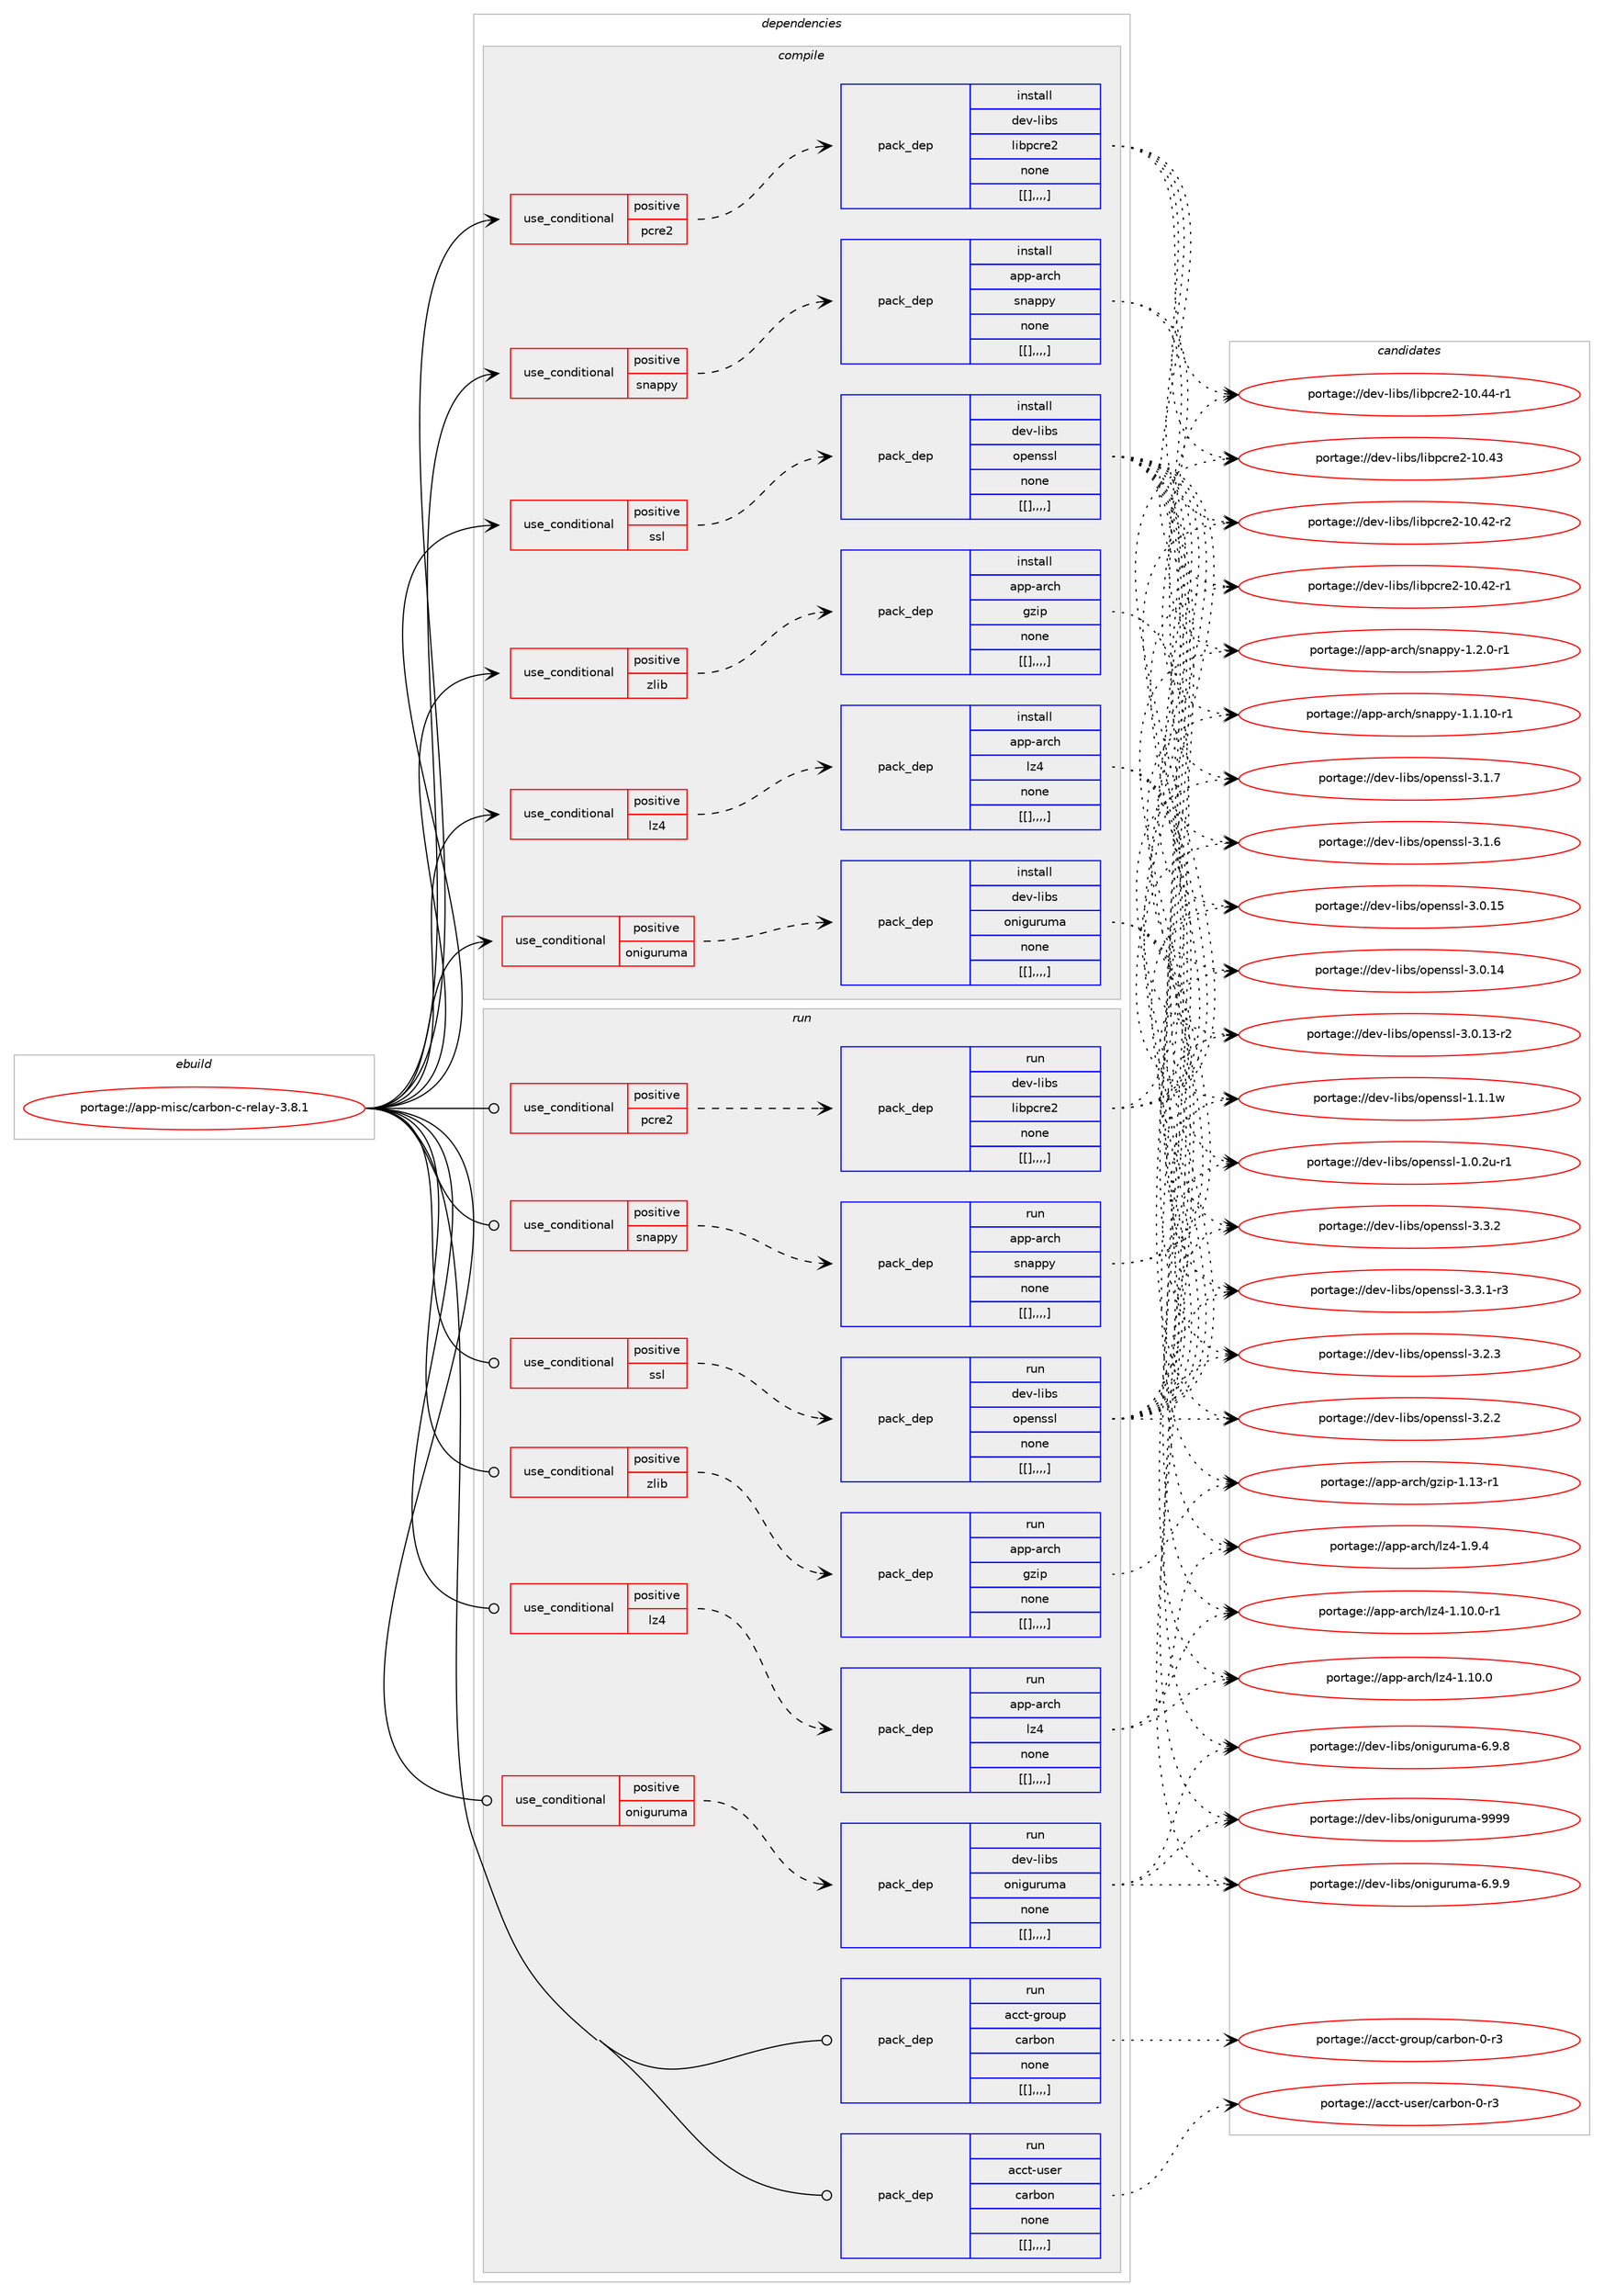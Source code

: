 digraph prolog {

# *************
# Graph options
# *************

newrank=true;
concentrate=true;
compound=true;
graph [rankdir=LR,fontname=Helvetica,fontsize=10,ranksep=1.5];#, ranksep=2.5, nodesep=0.2];
edge  [arrowhead=vee];
node  [fontname=Helvetica,fontsize=10];

# **********
# The ebuild
# **********

subgraph cluster_leftcol {
color=gray;
label=<<i>ebuild</i>>;
id [label="portage://app-misc/carbon-c-relay-3.8.1", color=red, width=4, href="../app-misc/carbon-c-relay-3.8.1.svg"];
}

# ****************
# The dependencies
# ****************

subgraph cluster_midcol {
color=gray;
label=<<i>dependencies</i>>;
subgraph cluster_compile {
fillcolor="#eeeeee";
style=filled;
label=<<i>compile</i>>;
subgraph cond11960 {
dependency40665 [label=<<TABLE BORDER="0" CELLBORDER="1" CELLSPACING="0" CELLPADDING="4"><TR><TD ROWSPAN="3" CELLPADDING="10">use_conditional</TD></TR><TR><TD>positive</TD></TR><TR><TD>lz4</TD></TR></TABLE>>, shape=none, color=red];
subgraph pack28317 {
dependency40666 [label=<<TABLE BORDER="0" CELLBORDER="1" CELLSPACING="0" CELLPADDING="4" WIDTH="220"><TR><TD ROWSPAN="6" CELLPADDING="30">pack_dep</TD></TR><TR><TD WIDTH="110">install</TD></TR><TR><TD>app-arch</TD></TR><TR><TD>lz4</TD></TR><TR><TD>none</TD></TR><TR><TD>[[],,,,]</TD></TR></TABLE>>, shape=none, color=blue];
}
dependency40665:e -> dependency40666:w [weight=20,style="dashed",arrowhead="vee"];
}
id:e -> dependency40665:w [weight=20,style="solid",arrowhead="vee"];
subgraph cond11961 {
dependency40667 [label=<<TABLE BORDER="0" CELLBORDER="1" CELLSPACING="0" CELLPADDING="4"><TR><TD ROWSPAN="3" CELLPADDING="10">use_conditional</TD></TR><TR><TD>positive</TD></TR><TR><TD>oniguruma</TD></TR></TABLE>>, shape=none, color=red];
subgraph pack28318 {
dependency40668 [label=<<TABLE BORDER="0" CELLBORDER="1" CELLSPACING="0" CELLPADDING="4" WIDTH="220"><TR><TD ROWSPAN="6" CELLPADDING="30">pack_dep</TD></TR><TR><TD WIDTH="110">install</TD></TR><TR><TD>dev-libs</TD></TR><TR><TD>oniguruma</TD></TR><TR><TD>none</TD></TR><TR><TD>[[],,,,]</TD></TR></TABLE>>, shape=none, color=blue];
}
dependency40667:e -> dependency40668:w [weight=20,style="dashed",arrowhead="vee"];
}
id:e -> dependency40667:w [weight=20,style="solid",arrowhead="vee"];
subgraph cond11962 {
dependency40669 [label=<<TABLE BORDER="0" CELLBORDER="1" CELLSPACING="0" CELLPADDING="4"><TR><TD ROWSPAN="3" CELLPADDING="10">use_conditional</TD></TR><TR><TD>positive</TD></TR><TR><TD>pcre2</TD></TR></TABLE>>, shape=none, color=red];
subgraph pack28319 {
dependency40670 [label=<<TABLE BORDER="0" CELLBORDER="1" CELLSPACING="0" CELLPADDING="4" WIDTH="220"><TR><TD ROWSPAN="6" CELLPADDING="30">pack_dep</TD></TR><TR><TD WIDTH="110">install</TD></TR><TR><TD>dev-libs</TD></TR><TR><TD>libpcre2</TD></TR><TR><TD>none</TD></TR><TR><TD>[[],,,,]</TD></TR></TABLE>>, shape=none, color=blue];
}
dependency40669:e -> dependency40670:w [weight=20,style="dashed",arrowhead="vee"];
}
id:e -> dependency40669:w [weight=20,style="solid",arrowhead="vee"];
subgraph cond11963 {
dependency40671 [label=<<TABLE BORDER="0" CELLBORDER="1" CELLSPACING="0" CELLPADDING="4"><TR><TD ROWSPAN="3" CELLPADDING="10">use_conditional</TD></TR><TR><TD>positive</TD></TR><TR><TD>snappy</TD></TR></TABLE>>, shape=none, color=red];
subgraph pack28320 {
dependency40672 [label=<<TABLE BORDER="0" CELLBORDER="1" CELLSPACING="0" CELLPADDING="4" WIDTH="220"><TR><TD ROWSPAN="6" CELLPADDING="30">pack_dep</TD></TR><TR><TD WIDTH="110">install</TD></TR><TR><TD>app-arch</TD></TR><TR><TD>snappy</TD></TR><TR><TD>none</TD></TR><TR><TD>[[],,,,]</TD></TR></TABLE>>, shape=none, color=blue];
}
dependency40671:e -> dependency40672:w [weight=20,style="dashed",arrowhead="vee"];
}
id:e -> dependency40671:w [weight=20,style="solid",arrowhead="vee"];
subgraph cond11964 {
dependency40673 [label=<<TABLE BORDER="0" CELLBORDER="1" CELLSPACING="0" CELLPADDING="4"><TR><TD ROWSPAN="3" CELLPADDING="10">use_conditional</TD></TR><TR><TD>positive</TD></TR><TR><TD>ssl</TD></TR></TABLE>>, shape=none, color=red];
subgraph pack28321 {
dependency40674 [label=<<TABLE BORDER="0" CELLBORDER="1" CELLSPACING="0" CELLPADDING="4" WIDTH="220"><TR><TD ROWSPAN="6" CELLPADDING="30">pack_dep</TD></TR><TR><TD WIDTH="110">install</TD></TR><TR><TD>dev-libs</TD></TR><TR><TD>openssl</TD></TR><TR><TD>none</TD></TR><TR><TD>[[],,,,]</TD></TR></TABLE>>, shape=none, color=blue];
}
dependency40673:e -> dependency40674:w [weight=20,style="dashed",arrowhead="vee"];
}
id:e -> dependency40673:w [weight=20,style="solid",arrowhead="vee"];
subgraph cond11965 {
dependency40675 [label=<<TABLE BORDER="0" CELLBORDER="1" CELLSPACING="0" CELLPADDING="4"><TR><TD ROWSPAN="3" CELLPADDING="10">use_conditional</TD></TR><TR><TD>positive</TD></TR><TR><TD>zlib</TD></TR></TABLE>>, shape=none, color=red];
subgraph pack28322 {
dependency40676 [label=<<TABLE BORDER="0" CELLBORDER="1" CELLSPACING="0" CELLPADDING="4" WIDTH="220"><TR><TD ROWSPAN="6" CELLPADDING="30">pack_dep</TD></TR><TR><TD WIDTH="110">install</TD></TR><TR><TD>app-arch</TD></TR><TR><TD>gzip</TD></TR><TR><TD>none</TD></TR><TR><TD>[[],,,,]</TD></TR></TABLE>>, shape=none, color=blue];
}
dependency40675:e -> dependency40676:w [weight=20,style="dashed",arrowhead="vee"];
}
id:e -> dependency40675:w [weight=20,style="solid",arrowhead="vee"];
}
subgraph cluster_compileandrun {
fillcolor="#eeeeee";
style=filled;
label=<<i>compile and run</i>>;
}
subgraph cluster_run {
fillcolor="#eeeeee";
style=filled;
label=<<i>run</i>>;
subgraph cond11966 {
dependency40677 [label=<<TABLE BORDER="0" CELLBORDER="1" CELLSPACING="0" CELLPADDING="4"><TR><TD ROWSPAN="3" CELLPADDING="10">use_conditional</TD></TR><TR><TD>positive</TD></TR><TR><TD>lz4</TD></TR></TABLE>>, shape=none, color=red];
subgraph pack28323 {
dependency40678 [label=<<TABLE BORDER="0" CELLBORDER="1" CELLSPACING="0" CELLPADDING="4" WIDTH="220"><TR><TD ROWSPAN="6" CELLPADDING="30">pack_dep</TD></TR><TR><TD WIDTH="110">run</TD></TR><TR><TD>app-arch</TD></TR><TR><TD>lz4</TD></TR><TR><TD>none</TD></TR><TR><TD>[[],,,,]</TD></TR></TABLE>>, shape=none, color=blue];
}
dependency40677:e -> dependency40678:w [weight=20,style="dashed",arrowhead="vee"];
}
id:e -> dependency40677:w [weight=20,style="solid",arrowhead="odot"];
subgraph cond11967 {
dependency40679 [label=<<TABLE BORDER="0" CELLBORDER="1" CELLSPACING="0" CELLPADDING="4"><TR><TD ROWSPAN="3" CELLPADDING="10">use_conditional</TD></TR><TR><TD>positive</TD></TR><TR><TD>oniguruma</TD></TR></TABLE>>, shape=none, color=red];
subgraph pack28324 {
dependency40680 [label=<<TABLE BORDER="0" CELLBORDER="1" CELLSPACING="0" CELLPADDING="4" WIDTH="220"><TR><TD ROWSPAN="6" CELLPADDING="30">pack_dep</TD></TR><TR><TD WIDTH="110">run</TD></TR><TR><TD>dev-libs</TD></TR><TR><TD>oniguruma</TD></TR><TR><TD>none</TD></TR><TR><TD>[[],,,,]</TD></TR></TABLE>>, shape=none, color=blue];
}
dependency40679:e -> dependency40680:w [weight=20,style="dashed",arrowhead="vee"];
}
id:e -> dependency40679:w [weight=20,style="solid",arrowhead="odot"];
subgraph cond11968 {
dependency40681 [label=<<TABLE BORDER="0" CELLBORDER="1" CELLSPACING="0" CELLPADDING="4"><TR><TD ROWSPAN="3" CELLPADDING="10">use_conditional</TD></TR><TR><TD>positive</TD></TR><TR><TD>pcre2</TD></TR></TABLE>>, shape=none, color=red];
subgraph pack28325 {
dependency40682 [label=<<TABLE BORDER="0" CELLBORDER="1" CELLSPACING="0" CELLPADDING="4" WIDTH="220"><TR><TD ROWSPAN="6" CELLPADDING="30">pack_dep</TD></TR><TR><TD WIDTH="110">run</TD></TR><TR><TD>dev-libs</TD></TR><TR><TD>libpcre2</TD></TR><TR><TD>none</TD></TR><TR><TD>[[],,,,]</TD></TR></TABLE>>, shape=none, color=blue];
}
dependency40681:e -> dependency40682:w [weight=20,style="dashed",arrowhead="vee"];
}
id:e -> dependency40681:w [weight=20,style="solid",arrowhead="odot"];
subgraph cond11969 {
dependency40683 [label=<<TABLE BORDER="0" CELLBORDER="1" CELLSPACING="0" CELLPADDING="4"><TR><TD ROWSPAN="3" CELLPADDING="10">use_conditional</TD></TR><TR><TD>positive</TD></TR><TR><TD>snappy</TD></TR></TABLE>>, shape=none, color=red];
subgraph pack28326 {
dependency40684 [label=<<TABLE BORDER="0" CELLBORDER="1" CELLSPACING="0" CELLPADDING="4" WIDTH="220"><TR><TD ROWSPAN="6" CELLPADDING="30">pack_dep</TD></TR><TR><TD WIDTH="110">run</TD></TR><TR><TD>app-arch</TD></TR><TR><TD>snappy</TD></TR><TR><TD>none</TD></TR><TR><TD>[[],,,,]</TD></TR></TABLE>>, shape=none, color=blue];
}
dependency40683:e -> dependency40684:w [weight=20,style="dashed",arrowhead="vee"];
}
id:e -> dependency40683:w [weight=20,style="solid",arrowhead="odot"];
subgraph cond11970 {
dependency40685 [label=<<TABLE BORDER="0" CELLBORDER="1" CELLSPACING="0" CELLPADDING="4"><TR><TD ROWSPAN="3" CELLPADDING="10">use_conditional</TD></TR><TR><TD>positive</TD></TR><TR><TD>ssl</TD></TR></TABLE>>, shape=none, color=red];
subgraph pack28327 {
dependency40686 [label=<<TABLE BORDER="0" CELLBORDER="1" CELLSPACING="0" CELLPADDING="4" WIDTH="220"><TR><TD ROWSPAN="6" CELLPADDING="30">pack_dep</TD></TR><TR><TD WIDTH="110">run</TD></TR><TR><TD>dev-libs</TD></TR><TR><TD>openssl</TD></TR><TR><TD>none</TD></TR><TR><TD>[[],,,,]</TD></TR></TABLE>>, shape=none, color=blue];
}
dependency40685:e -> dependency40686:w [weight=20,style="dashed",arrowhead="vee"];
}
id:e -> dependency40685:w [weight=20,style="solid",arrowhead="odot"];
subgraph cond11971 {
dependency40687 [label=<<TABLE BORDER="0" CELLBORDER="1" CELLSPACING="0" CELLPADDING="4"><TR><TD ROWSPAN="3" CELLPADDING="10">use_conditional</TD></TR><TR><TD>positive</TD></TR><TR><TD>zlib</TD></TR></TABLE>>, shape=none, color=red];
subgraph pack28328 {
dependency40688 [label=<<TABLE BORDER="0" CELLBORDER="1" CELLSPACING="0" CELLPADDING="4" WIDTH="220"><TR><TD ROWSPAN="6" CELLPADDING="30">pack_dep</TD></TR><TR><TD WIDTH="110">run</TD></TR><TR><TD>app-arch</TD></TR><TR><TD>gzip</TD></TR><TR><TD>none</TD></TR><TR><TD>[[],,,,]</TD></TR></TABLE>>, shape=none, color=blue];
}
dependency40687:e -> dependency40688:w [weight=20,style="dashed",arrowhead="vee"];
}
id:e -> dependency40687:w [weight=20,style="solid",arrowhead="odot"];
subgraph pack28329 {
dependency40689 [label=<<TABLE BORDER="0" CELLBORDER="1" CELLSPACING="0" CELLPADDING="4" WIDTH="220"><TR><TD ROWSPAN="6" CELLPADDING="30">pack_dep</TD></TR><TR><TD WIDTH="110">run</TD></TR><TR><TD>acct-group</TD></TR><TR><TD>carbon</TD></TR><TR><TD>none</TD></TR><TR><TD>[[],,,,]</TD></TR></TABLE>>, shape=none, color=blue];
}
id:e -> dependency40689:w [weight=20,style="solid",arrowhead="odot"];
subgraph pack28330 {
dependency40690 [label=<<TABLE BORDER="0" CELLBORDER="1" CELLSPACING="0" CELLPADDING="4" WIDTH="220"><TR><TD ROWSPAN="6" CELLPADDING="30">pack_dep</TD></TR><TR><TD WIDTH="110">run</TD></TR><TR><TD>acct-user</TD></TR><TR><TD>carbon</TD></TR><TR><TD>none</TD></TR><TR><TD>[[],,,,]</TD></TR></TABLE>>, shape=none, color=blue];
}
id:e -> dependency40690:w [weight=20,style="solid",arrowhead="odot"];
}
}

# **************
# The candidates
# **************

subgraph cluster_choices {
rank=same;
color=gray;
label=<<i>candidates</i>>;

subgraph choice28317 {
color=black;
nodesep=1;
choice971121124597114991044710812252454946494846484511449 [label="portage://app-arch/lz4-1.10.0-r1", color=red, width=4,href="../app-arch/lz4-1.10.0-r1.svg"];
choice97112112459711499104471081225245494649484648 [label="portage://app-arch/lz4-1.10.0", color=red, width=4,href="../app-arch/lz4-1.10.0.svg"];
choice971121124597114991044710812252454946574652 [label="portage://app-arch/lz4-1.9.4", color=red, width=4,href="../app-arch/lz4-1.9.4.svg"];
dependency40666:e -> choice971121124597114991044710812252454946494846484511449:w [style=dotted,weight="100"];
dependency40666:e -> choice97112112459711499104471081225245494649484648:w [style=dotted,weight="100"];
dependency40666:e -> choice971121124597114991044710812252454946574652:w [style=dotted,weight="100"];
}
subgraph choice28318 {
color=black;
nodesep=1;
choice100101118451081059811547111110105103117114117109974557575757 [label="portage://dev-libs/oniguruma-9999", color=red, width=4,href="../dev-libs/oniguruma-9999.svg"];
choice10010111845108105981154711111010510311711411710997455446574657 [label="portage://dev-libs/oniguruma-6.9.9", color=red, width=4,href="../dev-libs/oniguruma-6.9.9.svg"];
choice10010111845108105981154711111010510311711411710997455446574656 [label="portage://dev-libs/oniguruma-6.9.8", color=red, width=4,href="../dev-libs/oniguruma-6.9.8.svg"];
dependency40668:e -> choice100101118451081059811547111110105103117114117109974557575757:w [style=dotted,weight="100"];
dependency40668:e -> choice10010111845108105981154711111010510311711411710997455446574657:w [style=dotted,weight="100"];
dependency40668:e -> choice10010111845108105981154711111010510311711411710997455446574656:w [style=dotted,weight="100"];
}
subgraph choice28319 {
color=black;
nodesep=1;
choice1001011184510810598115471081059811299114101504549484652524511449 [label="portage://dev-libs/libpcre2-10.44-r1", color=red, width=4,href="../dev-libs/libpcre2-10.44-r1.svg"];
choice100101118451081059811547108105981129911410150454948465251 [label="portage://dev-libs/libpcre2-10.43", color=red, width=4,href="../dev-libs/libpcre2-10.43.svg"];
choice1001011184510810598115471081059811299114101504549484652504511450 [label="portage://dev-libs/libpcre2-10.42-r2", color=red, width=4,href="../dev-libs/libpcre2-10.42-r2.svg"];
choice1001011184510810598115471081059811299114101504549484652504511449 [label="portage://dev-libs/libpcre2-10.42-r1", color=red, width=4,href="../dev-libs/libpcre2-10.42-r1.svg"];
dependency40670:e -> choice1001011184510810598115471081059811299114101504549484652524511449:w [style=dotted,weight="100"];
dependency40670:e -> choice100101118451081059811547108105981129911410150454948465251:w [style=dotted,weight="100"];
dependency40670:e -> choice1001011184510810598115471081059811299114101504549484652504511450:w [style=dotted,weight="100"];
dependency40670:e -> choice1001011184510810598115471081059811299114101504549484652504511449:w [style=dotted,weight="100"];
}
subgraph choice28320 {
color=black;
nodesep=1;
choice9711211245971149910447115110971121121214549465046484511449 [label="portage://app-arch/snappy-1.2.0-r1", color=red, width=4,href="../app-arch/snappy-1.2.0-r1.svg"];
choice971121124597114991044711511097112112121454946494649484511449 [label="portage://app-arch/snappy-1.1.10-r1", color=red, width=4,href="../app-arch/snappy-1.1.10-r1.svg"];
dependency40672:e -> choice9711211245971149910447115110971121121214549465046484511449:w [style=dotted,weight="100"];
dependency40672:e -> choice971121124597114991044711511097112112121454946494649484511449:w [style=dotted,weight="100"];
}
subgraph choice28321 {
color=black;
nodesep=1;
choice100101118451081059811547111112101110115115108455146514650 [label="portage://dev-libs/openssl-3.3.2", color=red, width=4,href="../dev-libs/openssl-3.3.2.svg"];
choice1001011184510810598115471111121011101151151084551465146494511451 [label="portage://dev-libs/openssl-3.3.1-r3", color=red, width=4,href="../dev-libs/openssl-3.3.1-r3.svg"];
choice100101118451081059811547111112101110115115108455146504651 [label="portage://dev-libs/openssl-3.2.3", color=red, width=4,href="../dev-libs/openssl-3.2.3.svg"];
choice100101118451081059811547111112101110115115108455146504650 [label="portage://dev-libs/openssl-3.2.2", color=red, width=4,href="../dev-libs/openssl-3.2.2.svg"];
choice100101118451081059811547111112101110115115108455146494655 [label="portage://dev-libs/openssl-3.1.7", color=red, width=4,href="../dev-libs/openssl-3.1.7.svg"];
choice100101118451081059811547111112101110115115108455146494654 [label="portage://dev-libs/openssl-3.1.6", color=red, width=4,href="../dev-libs/openssl-3.1.6.svg"];
choice10010111845108105981154711111210111011511510845514648464953 [label="portage://dev-libs/openssl-3.0.15", color=red, width=4,href="../dev-libs/openssl-3.0.15.svg"];
choice10010111845108105981154711111210111011511510845514648464952 [label="portage://dev-libs/openssl-3.0.14", color=red, width=4,href="../dev-libs/openssl-3.0.14.svg"];
choice100101118451081059811547111112101110115115108455146484649514511450 [label="portage://dev-libs/openssl-3.0.13-r2", color=red, width=4,href="../dev-libs/openssl-3.0.13-r2.svg"];
choice100101118451081059811547111112101110115115108454946494649119 [label="portage://dev-libs/openssl-1.1.1w", color=red, width=4,href="../dev-libs/openssl-1.1.1w.svg"];
choice1001011184510810598115471111121011101151151084549464846501174511449 [label="portage://dev-libs/openssl-1.0.2u-r1", color=red, width=4,href="../dev-libs/openssl-1.0.2u-r1.svg"];
dependency40674:e -> choice100101118451081059811547111112101110115115108455146514650:w [style=dotted,weight="100"];
dependency40674:e -> choice1001011184510810598115471111121011101151151084551465146494511451:w [style=dotted,weight="100"];
dependency40674:e -> choice100101118451081059811547111112101110115115108455146504651:w [style=dotted,weight="100"];
dependency40674:e -> choice100101118451081059811547111112101110115115108455146504650:w [style=dotted,weight="100"];
dependency40674:e -> choice100101118451081059811547111112101110115115108455146494655:w [style=dotted,weight="100"];
dependency40674:e -> choice100101118451081059811547111112101110115115108455146494654:w [style=dotted,weight="100"];
dependency40674:e -> choice10010111845108105981154711111210111011511510845514648464953:w [style=dotted,weight="100"];
dependency40674:e -> choice10010111845108105981154711111210111011511510845514648464952:w [style=dotted,weight="100"];
dependency40674:e -> choice100101118451081059811547111112101110115115108455146484649514511450:w [style=dotted,weight="100"];
dependency40674:e -> choice100101118451081059811547111112101110115115108454946494649119:w [style=dotted,weight="100"];
dependency40674:e -> choice1001011184510810598115471111121011101151151084549464846501174511449:w [style=dotted,weight="100"];
}
subgraph choice28322 {
color=black;
nodesep=1;
choice971121124597114991044710312210511245494649514511449 [label="portage://app-arch/gzip-1.13-r1", color=red, width=4,href="../app-arch/gzip-1.13-r1.svg"];
dependency40676:e -> choice971121124597114991044710312210511245494649514511449:w [style=dotted,weight="100"];
}
subgraph choice28323 {
color=black;
nodesep=1;
choice971121124597114991044710812252454946494846484511449 [label="portage://app-arch/lz4-1.10.0-r1", color=red, width=4,href="../app-arch/lz4-1.10.0-r1.svg"];
choice97112112459711499104471081225245494649484648 [label="portage://app-arch/lz4-1.10.0", color=red, width=4,href="../app-arch/lz4-1.10.0.svg"];
choice971121124597114991044710812252454946574652 [label="portage://app-arch/lz4-1.9.4", color=red, width=4,href="../app-arch/lz4-1.9.4.svg"];
dependency40678:e -> choice971121124597114991044710812252454946494846484511449:w [style=dotted,weight="100"];
dependency40678:e -> choice97112112459711499104471081225245494649484648:w [style=dotted,weight="100"];
dependency40678:e -> choice971121124597114991044710812252454946574652:w [style=dotted,weight="100"];
}
subgraph choice28324 {
color=black;
nodesep=1;
choice100101118451081059811547111110105103117114117109974557575757 [label="portage://dev-libs/oniguruma-9999", color=red, width=4,href="../dev-libs/oniguruma-9999.svg"];
choice10010111845108105981154711111010510311711411710997455446574657 [label="portage://dev-libs/oniguruma-6.9.9", color=red, width=4,href="../dev-libs/oniguruma-6.9.9.svg"];
choice10010111845108105981154711111010510311711411710997455446574656 [label="portage://dev-libs/oniguruma-6.9.8", color=red, width=4,href="../dev-libs/oniguruma-6.9.8.svg"];
dependency40680:e -> choice100101118451081059811547111110105103117114117109974557575757:w [style=dotted,weight="100"];
dependency40680:e -> choice10010111845108105981154711111010510311711411710997455446574657:w [style=dotted,weight="100"];
dependency40680:e -> choice10010111845108105981154711111010510311711411710997455446574656:w [style=dotted,weight="100"];
}
subgraph choice28325 {
color=black;
nodesep=1;
choice1001011184510810598115471081059811299114101504549484652524511449 [label="portage://dev-libs/libpcre2-10.44-r1", color=red, width=4,href="../dev-libs/libpcre2-10.44-r1.svg"];
choice100101118451081059811547108105981129911410150454948465251 [label="portage://dev-libs/libpcre2-10.43", color=red, width=4,href="../dev-libs/libpcre2-10.43.svg"];
choice1001011184510810598115471081059811299114101504549484652504511450 [label="portage://dev-libs/libpcre2-10.42-r2", color=red, width=4,href="../dev-libs/libpcre2-10.42-r2.svg"];
choice1001011184510810598115471081059811299114101504549484652504511449 [label="portage://dev-libs/libpcre2-10.42-r1", color=red, width=4,href="../dev-libs/libpcre2-10.42-r1.svg"];
dependency40682:e -> choice1001011184510810598115471081059811299114101504549484652524511449:w [style=dotted,weight="100"];
dependency40682:e -> choice100101118451081059811547108105981129911410150454948465251:w [style=dotted,weight="100"];
dependency40682:e -> choice1001011184510810598115471081059811299114101504549484652504511450:w [style=dotted,weight="100"];
dependency40682:e -> choice1001011184510810598115471081059811299114101504549484652504511449:w [style=dotted,weight="100"];
}
subgraph choice28326 {
color=black;
nodesep=1;
choice9711211245971149910447115110971121121214549465046484511449 [label="portage://app-arch/snappy-1.2.0-r1", color=red, width=4,href="../app-arch/snappy-1.2.0-r1.svg"];
choice971121124597114991044711511097112112121454946494649484511449 [label="portage://app-arch/snappy-1.1.10-r1", color=red, width=4,href="../app-arch/snappy-1.1.10-r1.svg"];
dependency40684:e -> choice9711211245971149910447115110971121121214549465046484511449:w [style=dotted,weight="100"];
dependency40684:e -> choice971121124597114991044711511097112112121454946494649484511449:w [style=dotted,weight="100"];
}
subgraph choice28327 {
color=black;
nodesep=1;
choice100101118451081059811547111112101110115115108455146514650 [label="portage://dev-libs/openssl-3.3.2", color=red, width=4,href="../dev-libs/openssl-3.3.2.svg"];
choice1001011184510810598115471111121011101151151084551465146494511451 [label="portage://dev-libs/openssl-3.3.1-r3", color=red, width=4,href="../dev-libs/openssl-3.3.1-r3.svg"];
choice100101118451081059811547111112101110115115108455146504651 [label="portage://dev-libs/openssl-3.2.3", color=red, width=4,href="../dev-libs/openssl-3.2.3.svg"];
choice100101118451081059811547111112101110115115108455146504650 [label="portage://dev-libs/openssl-3.2.2", color=red, width=4,href="../dev-libs/openssl-3.2.2.svg"];
choice100101118451081059811547111112101110115115108455146494655 [label="portage://dev-libs/openssl-3.1.7", color=red, width=4,href="../dev-libs/openssl-3.1.7.svg"];
choice100101118451081059811547111112101110115115108455146494654 [label="portage://dev-libs/openssl-3.1.6", color=red, width=4,href="../dev-libs/openssl-3.1.6.svg"];
choice10010111845108105981154711111210111011511510845514648464953 [label="portage://dev-libs/openssl-3.0.15", color=red, width=4,href="../dev-libs/openssl-3.0.15.svg"];
choice10010111845108105981154711111210111011511510845514648464952 [label="portage://dev-libs/openssl-3.0.14", color=red, width=4,href="../dev-libs/openssl-3.0.14.svg"];
choice100101118451081059811547111112101110115115108455146484649514511450 [label="portage://dev-libs/openssl-3.0.13-r2", color=red, width=4,href="../dev-libs/openssl-3.0.13-r2.svg"];
choice100101118451081059811547111112101110115115108454946494649119 [label="portage://dev-libs/openssl-1.1.1w", color=red, width=4,href="../dev-libs/openssl-1.1.1w.svg"];
choice1001011184510810598115471111121011101151151084549464846501174511449 [label="portage://dev-libs/openssl-1.0.2u-r1", color=red, width=4,href="../dev-libs/openssl-1.0.2u-r1.svg"];
dependency40686:e -> choice100101118451081059811547111112101110115115108455146514650:w [style=dotted,weight="100"];
dependency40686:e -> choice1001011184510810598115471111121011101151151084551465146494511451:w [style=dotted,weight="100"];
dependency40686:e -> choice100101118451081059811547111112101110115115108455146504651:w [style=dotted,weight="100"];
dependency40686:e -> choice100101118451081059811547111112101110115115108455146504650:w [style=dotted,weight="100"];
dependency40686:e -> choice100101118451081059811547111112101110115115108455146494655:w [style=dotted,weight="100"];
dependency40686:e -> choice100101118451081059811547111112101110115115108455146494654:w [style=dotted,weight="100"];
dependency40686:e -> choice10010111845108105981154711111210111011511510845514648464953:w [style=dotted,weight="100"];
dependency40686:e -> choice10010111845108105981154711111210111011511510845514648464952:w [style=dotted,weight="100"];
dependency40686:e -> choice100101118451081059811547111112101110115115108455146484649514511450:w [style=dotted,weight="100"];
dependency40686:e -> choice100101118451081059811547111112101110115115108454946494649119:w [style=dotted,weight="100"];
dependency40686:e -> choice1001011184510810598115471111121011101151151084549464846501174511449:w [style=dotted,weight="100"];
}
subgraph choice28328 {
color=black;
nodesep=1;
choice971121124597114991044710312210511245494649514511449 [label="portage://app-arch/gzip-1.13-r1", color=red, width=4,href="../app-arch/gzip-1.13-r1.svg"];
dependency40688:e -> choice971121124597114991044710312210511245494649514511449:w [style=dotted,weight="100"];
}
subgraph choice28329 {
color=black;
nodesep=1;
choice979999116451031141111171124799971149811111045484511451 [label="portage://acct-group/carbon-0-r3", color=red, width=4,href="../acct-group/carbon-0-r3.svg"];
dependency40689:e -> choice979999116451031141111171124799971149811111045484511451:w [style=dotted,weight="100"];
}
subgraph choice28330 {
color=black;
nodesep=1;
choice979999116451171151011144799971149811111045484511451 [label="portage://acct-user/carbon-0-r3", color=red, width=4,href="../acct-user/carbon-0-r3.svg"];
dependency40690:e -> choice979999116451171151011144799971149811111045484511451:w [style=dotted,weight="100"];
}
}

}
